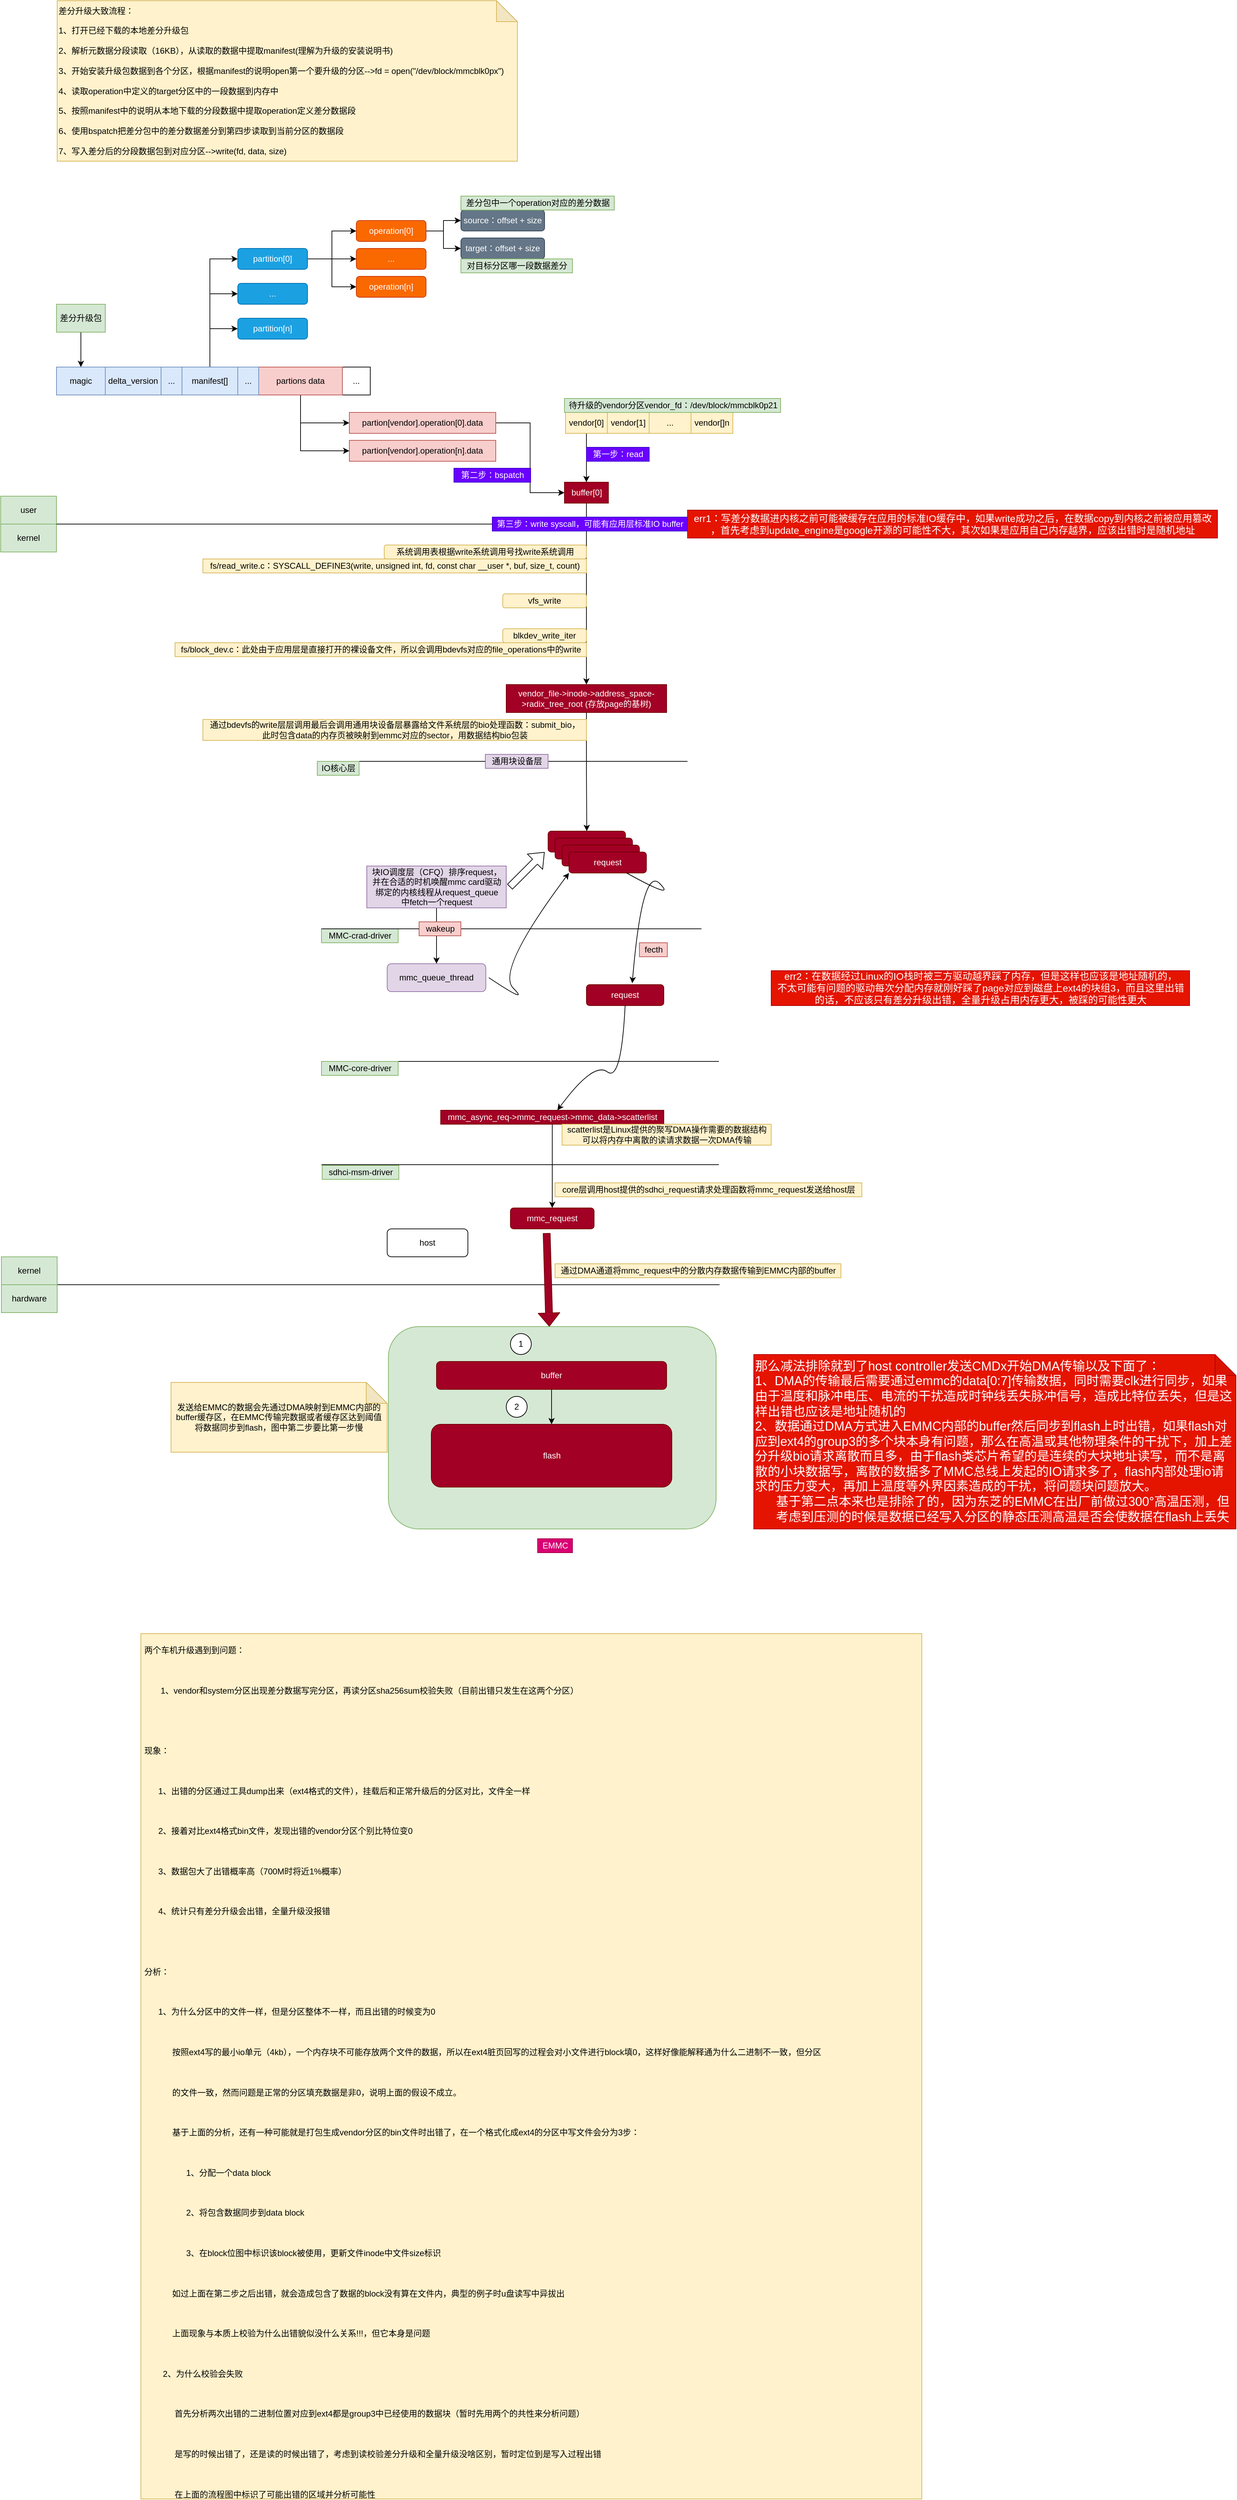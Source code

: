 <mxfile version="13.2.4" type="device" pages="3"><diagram id="-TXs8ulxOKAvftxljnng" name="ota流程"><mxGraphModel dx="2248" dy="1736" grid="1" gridSize="10" guides="1" tooltips="1" connect="1" arrows="1" fold="1" page="1" pageScale="1" pageWidth="827" pageHeight="1169" math="0" shadow="0"><root><mxCell id="0"/><mxCell id="1" parent="0"/><mxCell id="YxEpOczG9gwi0_U4BTuW-1" value="" style="endArrow=none;html=1;" parent="1" source="YxEpOczG9gwi0_U4BTuW-65" edge="1"><mxGeometry width="50" height="50" relative="1" as="geometry"><mxPoint y="280" as="sourcePoint"/><mxPoint x="827" y="280" as="targetPoint"/></mxGeometry></mxCell><mxCell id="YxEpOczG9gwi0_U4BTuW-2" value="user" style="text;html=1;strokeColor=#82b366;fillColor=#d5e8d4;align=center;verticalAlign=middle;whiteSpace=wrap;rounded=0;" parent="1" vertex="1"><mxGeometry x="-80" y="240" width="80" height="40" as="geometry"/></mxCell><mxCell id="YxEpOczG9gwi0_U4BTuW-5" value="kernel" style="text;html=1;strokeColor=#82b366;fillColor=#d5e8d4;align=center;verticalAlign=middle;whiteSpace=wrap;rounded=0;" parent="1" vertex="1"><mxGeometry x="-80" y="280" width="80" height="40" as="geometry"/></mxCell><mxCell id="YxEpOczG9gwi0_U4BTuW-8" value="magic" style="rounded=0;whiteSpace=wrap;html=1;fillColor=#dae8fc;strokeColor=#6c8ebf;" parent="1" vertex="1"><mxGeometry y="55" width="70" height="40" as="geometry"/></mxCell><mxCell id="YxEpOczG9gwi0_U4BTuW-9" value="delta_version" style="rounded=0;whiteSpace=wrap;html=1;fillColor=#dae8fc;strokeColor=#6c8ebf;" parent="1" vertex="1"><mxGeometry x="70" y="55" width="80" height="40" as="geometry"/></mxCell><mxCell id="YxEpOczG9gwi0_U4BTuW-10" value="..." style="rounded=0;whiteSpace=wrap;html=1;" parent="1" vertex="1"><mxGeometry x="410" y="55" width="40" height="40" as="geometry"/></mxCell><mxCell id="YxEpOczG9gwi0_U4BTuW-42" style="edgeStyle=orthogonalEdgeStyle;rounded=0;orthogonalLoop=1;jettySize=auto;html=1;exitX=0.5;exitY=1;exitDx=0;exitDy=0;entryX=0;entryY=0.5;entryDx=0;entryDy=0;" parent="1" source="YxEpOczG9gwi0_U4BTuW-11" target="YxEpOczG9gwi0_U4BTuW-41" edge="1"><mxGeometry relative="1" as="geometry"/></mxCell><mxCell id="YxEpOczG9gwi0_U4BTuW-44" style="edgeStyle=orthogonalEdgeStyle;rounded=0;orthogonalLoop=1;jettySize=auto;html=1;exitX=0.5;exitY=1;exitDx=0;exitDy=0;entryX=0;entryY=0.5;entryDx=0;entryDy=0;" parent="1" source="YxEpOczG9gwi0_U4BTuW-11" target="YxEpOczG9gwi0_U4BTuW-40" edge="1"><mxGeometry relative="1" as="geometry"/></mxCell><mxCell id="YxEpOczG9gwi0_U4BTuW-11" value="partions data" style="rounded=0;whiteSpace=wrap;html=1;fillColor=#f8cecc;strokeColor=#b85450;" parent="1" vertex="1"><mxGeometry x="290" y="55" width="120" height="40" as="geometry"/></mxCell><mxCell id="YxEpOczG9gwi0_U4BTuW-12" value="..." style="rounded=0;whiteSpace=wrap;html=1;fillColor=#dae8fc;strokeColor=#6c8ebf;" parent="1" vertex="1"><mxGeometry x="150" y="55" width="30" height="40" as="geometry"/></mxCell><mxCell id="YxEpOczG9gwi0_U4BTuW-20" style="edgeStyle=orthogonalEdgeStyle;rounded=0;orthogonalLoop=1;jettySize=auto;html=1;exitX=0.5;exitY=0;exitDx=0;exitDy=0;entryX=0;entryY=0.5;entryDx=0;entryDy=0;" parent="1" source="YxEpOczG9gwi0_U4BTuW-13" target="YxEpOczG9gwi0_U4BTuW-18" edge="1"><mxGeometry relative="1" as="geometry"/></mxCell><mxCell id="YxEpOczG9gwi0_U4BTuW-21" style="edgeStyle=orthogonalEdgeStyle;rounded=0;orthogonalLoop=1;jettySize=auto;html=1;entryX=0;entryY=0.5;entryDx=0;entryDy=0;" parent="1" source="YxEpOczG9gwi0_U4BTuW-13" target="YxEpOczG9gwi0_U4BTuW-17" edge="1"><mxGeometry relative="1" as="geometry"/></mxCell><mxCell id="YxEpOczG9gwi0_U4BTuW-22" style="edgeStyle=orthogonalEdgeStyle;rounded=0;orthogonalLoop=1;jettySize=auto;html=1;entryX=0;entryY=0.5;entryDx=0;entryDy=0;" parent="1" source="YxEpOczG9gwi0_U4BTuW-13" target="YxEpOczG9gwi0_U4BTuW-19" edge="1"><mxGeometry relative="1" as="geometry"/></mxCell><mxCell id="YxEpOczG9gwi0_U4BTuW-13" value="manifest[]" style="rounded=0;whiteSpace=wrap;html=1;fillColor=#dae8fc;strokeColor=#6c8ebf;" parent="1" vertex="1"><mxGeometry x="180" y="55" width="80" height="40" as="geometry"/></mxCell><mxCell id="YxEpOczG9gwi0_U4BTuW-14" value="..." style="rounded=0;whiteSpace=wrap;html=1;fillColor=#dae8fc;strokeColor=#6c8ebf;" parent="1" vertex="1"><mxGeometry x="260" y="55" width="30" height="40" as="geometry"/></mxCell><mxCell id="YxEpOczG9gwi0_U4BTuW-16" value="差分升级大致流程：&lt;br&gt;&lt;br&gt;1、打开已经下载的本地差分升级包&lt;br&gt;&lt;br&gt;2、解析元数据分段读取（16KB），从读取的数据中提取manifest(理解为升级的安装说明书)&lt;br&gt;&lt;br&gt;3、开始安装升级包数据到各个分区，根据manifest的说明open第一个要升级的分区--&amp;gt;fd = open(&quot;/dev/block/mmcblk0px&quot;)&lt;br&gt;&lt;br&gt;4、读取operation中定义的target分区中的一段数据到内存中&lt;br&gt;&lt;br&gt;5、按照manifest中的说明从本地下载的分段数据中提取operation定义差分数据段&lt;br&gt;&lt;br&gt;6、使用bspatch把差分包中的差分数据差分到第四步读取到当前分区的数据段&lt;br&gt;&lt;br&gt;7、写入差分后的分段数据包到对应分区--&amp;gt;write(fd, data, size)" style="shape=note;whiteSpace=wrap;html=1;backgroundOutline=1;darkOpacity=0.05;align=left;fillColor=#fff2cc;strokeColor=#d6b656;" parent="1" vertex="1"><mxGeometry x="1" y="-470" width="660" height="230" as="geometry"/></mxCell><mxCell id="YxEpOczG9gwi0_U4BTuW-26" style="edgeStyle=orthogonalEdgeStyle;rounded=0;orthogonalLoop=1;jettySize=auto;html=1;exitX=1;exitY=0.5;exitDx=0;exitDy=0;" parent="1" source="YxEpOczG9gwi0_U4BTuW-17" target="YxEpOczG9gwi0_U4BTuW-24" edge="1"><mxGeometry relative="1" as="geometry"/></mxCell><mxCell id="YxEpOczG9gwi0_U4BTuW-28" style="edgeStyle=orthogonalEdgeStyle;rounded=0;orthogonalLoop=1;jettySize=auto;html=1;entryX=0;entryY=0.5;entryDx=0;entryDy=0;" parent="1" source="YxEpOczG9gwi0_U4BTuW-17" target="YxEpOczG9gwi0_U4BTuW-23" edge="1"><mxGeometry relative="1" as="geometry"/></mxCell><mxCell id="YxEpOczG9gwi0_U4BTuW-29" style="edgeStyle=orthogonalEdgeStyle;rounded=0;orthogonalLoop=1;jettySize=auto;html=1;entryX=0;entryY=0.5;entryDx=0;entryDy=0;" parent="1" source="YxEpOczG9gwi0_U4BTuW-17" target="YxEpOczG9gwi0_U4BTuW-25" edge="1"><mxGeometry relative="1" as="geometry"/></mxCell><mxCell id="YxEpOczG9gwi0_U4BTuW-17" value="partition[0]" style="rounded=1;whiteSpace=wrap;html=1;fillColor=#1ba1e2;strokeColor=#006EAF;fontColor=#ffffff;" parent="1" vertex="1"><mxGeometry x="260" y="-115" width="100" height="30" as="geometry"/></mxCell><mxCell id="YxEpOczG9gwi0_U4BTuW-18" value="..." style="rounded=1;whiteSpace=wrap;html=1;fillColor=#1ba1e2;strokeColor=#006EAF;fontColor=#ffffff;" parent="1" vertex="1"><mxGeometry x="260" y="-65" width="100" height="30" as="geometry"/></mxCell><mxCell id="YxEpOczG9gwi0_U4BTuW-19" value="&lt;span&gt;partition[n]&lt;/span&gt;" style="rounded=1;whiteSpace=wrap;html=1;fillColor=#1ba1e2;strokeColor=#006EAF;fontColor=#ffffff;" parent="1" vertex="1"><mxGeometry x="260" y="-15" width="100" height="30" as="geometry"/></mxCell><mxCell id="YxEpOczG9gwi0_U4BTuW-46" style="edgeStyle=orthogonalEdgeStyle;rounded=0;orthogonalLoop=1;jettySize=auto;html=1;exitX=1;exitY=0.5;exitDx=0;exitDy=0;entryX=0;entryY=0.5;entryDx=0;entryDy=0;" parent="1" source="YxEpOczG9gwi0_U4BTuW-23" target="YxEpOczG9gwi0_U4BTuW-31" edge="1"><mxGeometry relative="1" as="geometry"/></mxCell><mxCell id="YxEpOczG9gwi0_U4BTuW-47" style="edgeStyle=orthogonalEdgeStyle;rounded=0;orthogonalLoop=1;jettySize=auto;html=1;entryX=0;entryY=0.5;entryDx=0;entryDy=0;" parent="1" source="YxEpOczG9gwi0_U4BTuW-23" target="YxEpOczG9gwi0_U4BTuW-45" edge="1"><mxGeometry relative="1" as="geometry"/></mxCell><mxCell id="YxEpOczG9gwi0_U4BTuW-23" value="operation[0]" style="rounded=1;whiteSpace=wrap;html=1;fillColor=#fa6800;strokeColor=#C73500;fontColor=#ffffff;" parent="1" vertex="1"><mxGeometry x="430" y="-155" width="100" height="30" as="geometry"/></mxCell><mxCell id="YxEpOczG9gwi0_U4BTuW-24" value="..." style="rounded=1;whiteSpace=wrap;html=1;fillColor=#fa6800;strokeColor=#C73500;fontColor=#ffffff;" parent="1" vertex="1"><mxGeometry x="430" y="-115" width="100" height="30" as="geometry"/></mxCell><mxCell id="YxEpOczG9gwi0_U4BTuW-25" value="operation[n]" style="rounded=1;whiteSpace=wrap;html=1;fillColor=#fa6800;strokeColor=#C73500;fontColor=#ffffff;" parent="1" vertex="1"><mxGeometry x="430" y="-75" width="100" height="30" as="geometry"/></mxCell><mxCell id="YxEpOczG9gwi0_U4BTuW-31" value="source：offset + size" style="rounded=1;whiteSpace=wrap;html=1;fillColor=#647687;strokeColor=#314354;fontColor=#ffffff;" parent="1" vertex="1"><mxGeometry x="580" y="-170" width="120" height="30" as="geometry"/></mxCell><mxCell id="YxEpOczG9gwi0_U4BTuW-37" style="edgeStyle=orthogonalEdgeStyle;rounded=0;orthogonalLoop=1;jettySize=auto;html=1;exitX=0.5;exitY=1;exitDx=0;exitDy=0;" parent="1" source="YxEpOczG9gwi0_U4BTuW-32" target="YxEpOczG9gwi0_U4BTuW-8" edge="1"><mxGeometry relative="1" as="geometry"/></mxCell><mxCell id="YxEpOczG9gwi0_U4BTuW-32" value="差分升级包" style="text;html=1;strokeColor=#82b366;fillColor=#d5e8d4;align=center;verticalAlign=middle;whiteSpace=wrap;rounded=0;" parent="1" vertex="1"><mxGeometry y="-35" width="70" height="40" as="geometry"/></mxCell><mxCell id="YxEpOczG9gwi0_U4BTuW-40" value="partion[vendor].operation[n].data" style="rounded=0;whiteSpace=wrap;html=1;fillColor=#f8cecc;strokeColor=#b85450;" parent="1" vertex="1"><mxGeometry x="420" y="160" width="210" height="30" as="geometry"/></mxCell><mxCell id="YxEpOczG9gwi0_U4BTuW-60" style="edgeStyle=orthogonalEdgeStyle;rounded=0;orthogonalLoop=1;jettySize=auto;html=1;entryX=0;entryY=0.5;entryDx=0;entryDy=0;" parent="1" source="YxEpOczG9gwi0_U4BTuW-41" target="YxEpOczG9gwi0_U4BTuW-58" edge="1"><mxGeometry relative="1" as="geometry"/></mxCell><mxCell id="YxEpOczG9gwi0_U4BTuW-41" value="partion[vendor].operation[0].data" style="rounded=0;whiteSpace=wrap;html=1;fillColor=#f8cecc;strokeColor=#b85450;" parent="1" vertex="1"><mxGeometry x="420" y="120" width="210" height="30" as="geometry"/></mxCell><mxCell id="YxEpOczG9gwi0_U4BTuW-45" value="target：offset + size" style="rounded=1;whiteSpace=wrap;html=1;fillColor=#647687;strokeColor=#314354;fontColor=#ffffff;" parent="1" vertex="1"><mxGeometry x="580" y="-130" width="120" height="30" as="geometry"/></mxCell><mxCell id="YxEpOczG9gwi0_U4BTuW-49" value="差分包中一个operation对应的差分数据" style="text;html=1;align=center;verticalAlign=middle;resizable=0;points=[];autosize=1;fillColor=#d5e8d4;strokeColor=#82b366;" parent="1" vertex="1"><mxGeometry x="580" y="-190" width="220" height="20" as="geometry"/></mxCell><mxCell id="YxEpOczG9gwi0_U4BTuW-50" value="对目标分区哪一段数据差分" style="text;html=1;align=center;verticalAlign=middle;resizable=0;points=[];autosize=1;fillColor=#d5e8d4;strokeColor=#82b366;" parent="1" vertex="1"><mxGeometry x="580" y="-100" width="160" height="20" as="geometry"/></mxCell><mxCell id="YxEpOczG9gwi0_U4BTuW-53" value="vendor[]n" style="rounded=0;whiteSpace=wrap;html=1;fillColor=#fff2cc;strokeColor=#d6b656;" parent="1" vertex="1"><mxGeometry x="910" y="120" width="60" height="30" as="geometry"/></mxCell><mxCell id="YxEpOczG9gwi0_U4BTuW-59" style="edgeStyle=orthogonalEdgeStyle;rounded=0;orthogonalLoop=1;jettySize=auto;html=1;exitX=0.5;exitY=1;exitDx=0;exitDy=0;entryX=0.5;entryY=0;entryDx=0;entryDy=0;" parent="1" source="YxEpOczG9gwi0_U4BTuW-54" target="YxEpOczG9gwi0_U4BTuW-58" edge="1"><mxGeometry relative="1" as="geometry"/></mxCell><mxCell id="YxEpOczG9gwi0_U4BTuW-54" value="vendor[0]" style="rounded=0;whiteSpace=wrap;html=1;fillColor=#fff2cc;strokeColor=#d6b656;" parent="1" vertex="1"><mxGeometry x="730" y="120" width="60" height="30" as="geometry"/></mxCell><mxCell id="YxEpOczG9gwi0_U4BTuW-55" value="vendor[1]" style="rounded=0;whiteSpace=wrap;html=1;fillColor=#fff2cc;strokeColor=#d6b656;" parent="1" vertex="1"><mxGeometry x="790" y="120" width="60" height="30" as="geometry"/></mxCell><mxCell id="YxEpOczG9gwi0_U4BTuW-56" value="..." style="rounded=0;whiteSpace=wrap;html=1;fillColor=#fff2cc;strokeColor=#d6b656;" parent="1" vertex="1"><mxGeometry x="850" y="120" width="60" height="30" as="geometry"/></mxCell><mxCell id="YxEpOczG9gwi0_U4BTuW-85" style="edgeStyle=orthogonalEdgeStyle;rounded=0;orthogonalLoop=1;jettySize=auto;html=1;exitX=0.5;exitY=1;exitDx=0;exitDy=0;entryX=0.5;entryY=0;entryDx=0;entryDy=0;" parent="1" source="YxEpOczG9gwi0_U4BTuW-58" target="YxEpOczG9gwi0_U4BTuW-80" edge="1"><mxGeometry relative="1" as="geometry"/></mxCell><mxCell id="YxEpOczG9gwi0_U4BTuW-58" value="buffer[0]" style="rounded=0;whiteSpace=wrap;html=1;fillColor=#a20025;strokeColor=#6F0000;fontColor=#ffffff;" parent="1" vertex="1"><mxGeometry x="728.5" y="220" width="63" height="30" as="geometry"/></mxCell><mxCell id="YxEpOczG9gwi0_U4BTuW-61" value="待升级的vendor分区vendor_fd：/dev/block/mmcblk0p21" style="text;html=1;align=center;verticalAlign=middle;resizable=0;points=[];autosize=1;fillColor=#d5e8d4;strokeColor=#82b366;" parent="1" vertex="1"><mxGeometry x="728.5" y="100" width="310" height="20" as="geometry"/></mxCell><mxCell id="YxEpOczG9gwi0_U4BTuW-62" value="第一步：read" style="text;html=1;align=center;verticalAlign=middle;resizable=0;points=[];autosize=1;fillColor=#6a00ff;strokeColor=#3700CC;fontColor=#ffffff;" parent="1" vertex="1"><mxGeometry x="760" y="170" width="90" height="20" as="geometry"/></mxCell><mxCell id="YxEpOczG9gwi0_U4BTuW-63" value="第二步：bspatch" style="text;html=1;align=center;verticalAlign=middle;resizable=0;points=[];autosize=1;fillColor=#6a00ff;strokeColor=#3700CC;fontColor=#ffffff;" parent="1" vertex="1"><mxGeometry x="570" y="200" width="110" height="20" as="geometry"/></mxCell><mxCell id="YxEpOczG9gwi0_U4BTuW-65" value="第三步：write syscall，可能有应用层标准IO buffer" style="text;html=1;align=center;verticalAlign=middle;resizable=0;points=[];autosize=1;fillColor=#6a00ff;strokeColor=#3700CC;fontColor=#ffffff;" parent="1" vertex="1"><mxGeometry x="625" y="270" width="280" height="20" as="geometry"/></mxCell><mxCell id="YxEpOczG9gwi0_U4BTuW-66" value="" style="endArrow=none;html=1;" parent="1" target="YxEpOczG9gwi0_U4BTuW-65" edge="1"><mxGeometry width="50" height="50" relative="1" as="geometry"><mxPoint y="280" as="sourcePoint"/><mxPoint x="827" y="280" as="targetPoint"/></mxGeometry></mxCell><mxCell id="YxEpOczG9gwi0_U4BTuW-67" value="vfs_write" style="rounded=1;whiteSpace=wrap;html=1;fillColor=#fff2cc;strokeColor=#d6b656;" parent="1" vertex="1"><mxGeometry x="640" y="380" width="120" height="20" as="geometry"/></mxCell><mxCell id="YxEpOczG9gwi0_U4BTuW-69" value="blkdev_write_iter" style="rounded=1;whiteSpace=wrap;html=1;fillColor=#fff2cc;strokeColor=#d6b656;" parent="1" vertex="1"><mxGeometry x="640" y="430" width="120" height="20" as="geometry"/></mxCell><mxCell id="YxEpOczG9gwi0_U4BTuW-71" value="系统调用表根据write系统调用号找write系统调用&lt;span&gt;&lt;br&gt;&lt;/span&gt;" style="rounded=1;whiteSpace=wrap;html=1;fillColor=#fff2cc;strokeColor=#d6b656;" parent="1" vertex="1"><mxGeometry x="470" y="310" width="290" height="20" as="geometry"/></mxCell><mxCell id="YxEpOczG9gwi0_U4BTuW-72" value="&lt;span&gt;fs/read_write.c：&lt;/span&gt;&lt;span&gt;SYSCALL_DEFINE3(write, unsigned int, fd, const char __user *, buf,&amp;nbsp;&lt;/span&gt;&lt;span&gt;size_t, count)&lt;/span&gt;" style="text;html=1;align=center;verticalAlign=middle;resizable=0;points=[];autosize=1;fillColor=#fff2cc;strokeColor=#d6b656;" parent="1" vertex="1"><mxGeometry x="210" y="330" width="550" height="20" as="geometry"/></mxCell><mxCell id="YxEpOczG9gwi0_U4BTuW-78" value="fs/block_dev.c：此处由于应用层是直接打开的裸设备文件，所以会调用bdevfs对应的file_operations中的write" style="text;html=1;align=center;verticalAlign=middle;resizable=0;points=[];autosize=1;fillColor=#fff2cc;strokeColor=#d6b656;" parent="1" vertex="1"><mxGeometry x="170" y="450" width="590" height="20" as="geometry"/></mxCell><mxCell id="YxEpOczG9gwi0_U4BTuW-89" style="edgeStyle=orthogonalEdgeStyle;rounded=0;orthogonalLoop=1;jettySize=auto;html=1;exitX=0.5;exitY=1;exitDx=0;exitDy=0;entryX=0.5;entryY=0;entryDx=0;entryDy=0;" parent="1" source="YxEpOczG9gwi0_U4BTuW-80" target="YxEpOczG9gwi0_U4BTuW-91" edge="1"><mxGeometry relative="1" as="geometry"><mxPoint x="760" y="620" as="targetPoint"/></mxGeometry></mxCell><mxCell id="YxEpOczG9gwi0_U4BTuW-80" value="vendor_file-&amp;gt;inode-&amp;gt;address_space-&amp;gt;radix_tree_root (存放page的基树)" style="rounded=0;whiteSpace=wrap;html=1;fillColor=#a20025;strokeColor=#6F0000;fontColor=#ffffff;" parent="1" vertex="1"><mxGeometry x="645" y="510" width="230" height="40" as="geometry"/></mxCell><mxCell id="YxEpOczG9gwi0_U4BTuW-84" value="" style="endArrow=none;html=1;" parent="1" source="YxEpOczG9gwi0_U4BTuW-86" edge="1"><mxGeometry width="50" height="50" relative="1" as="geometry"><mxPoint x="375" y="620" as="sourcePoint"/><mxPoint x="905" y="620" as="targetPoint"/></mxGeometry></mxCell><mxCell id="YxEpOczG9gwi0_U4BTuW-106" style="edgeStyle=orthogonalEdgeStyle;rounded=0;orthogonalLoop=1;jettySize=auto;html=1;entryX=0.5;entryY=0;entryDx=0;entryDy=0;" parent="1" source="YxEpOczG9gwi0_U4BTuW-88" target="YxEpOczG9gwi0_U4BTuW-98" edge="1"><mxGeometry relative="1" as="geometry"/></mxCell><mxCell id="YxEpOczG9gwi0_U4BTuW-88" value="块IO调度层（CFQ）排序request，&lt;br&gt;并在合适的时机唤醒mmc card驱动&lt;br&gt;绑定的内核线程从request_queue&lt;br&gt;中fetch一个request" style="text;html=1;align=center;verticalAlign=middle;resizable=0;points=[];autosize=1;fillColor=#e1d5e7;strokeColor=#9673a6;" parent="1" vertex="1"><mxGeometry x="445" y="770" width="200" height="60" as="geometry"/></mxCell><mxCell id="YxEpOczG9gwi0_U4BTuW-90" value="通过bdevfs的write层层调用最后会调用通用块设备层暴露给文件系统层的bio处理函数：submit_bio，&lt;br&gt;此时包含data的内存页被映射到emmc对应的sector，用数据结构bio包装" style="text;html=1;align=center;verticalAlign=middle;resizable=0;points=[];autosize=1;fillColor=#fff2cc;strokeColor=#d6b656;" parent="1" vertex="1"><mxGeometry x="210" y="560" width="550" height="30" as="geometry"/></mxCell><mxCell id="YxEpOczG9gwi0_U4BTuW-91" value="" style="rounded=1;whiteSpace=wrap;html=1;fillColor=#a20025;strokeColor=#6F0000;fontColor=#ffffff;" parent="1" vertex="1"><mxGeometry x="705" y="720" width="111" height="30" as="geometry"/></mxCell><mxCell id="YxEpOczG9gwi0_U4BTuW-92" value="" style="rounded=1;whiteSpace=wrap;html=1;fillColor=#a20025;strokeColor=#6F0000;fontColor=#ffffff;" parent="1" vertex="1"><mxGeometry x="715" y="730" width="111" height="30" as="geometry"/></mxCell><mxCell id="YxEpOczG9gwi0_U4BTuW-93" value="" style="rounded=1;whiteSpace=wrap;html=1;fillColor=#a20025;strokeColor=#6F0000;fontColor=#ffffff;" parent="1" vertex="1"><mxGeometry x="725" y="740" width="111" height="30" as="geometry"/></mxCell><mxCell id="YxEpOczG9gwi0_U4BTuW-94" value="request" style="rounded=1;whiteSpace=wrap;html=1;fillColor=#a20025;strokeColor=#6F0000;fontColor=#ffffff;" parent="1" vertex="1"><mxGeometry x="735" y="750" width="111" height="30" as="geometry"/></mxCell><mxCell id="YxEpOczG9gwi0_U4BTuW-86" value="通用块设备层" style="text;html=1;align=center;verticalAlign=middle;resizable=0;points=[];autosize=1;fillColor=#e1d5e7;strokeColor=#9673a6;" parent="1" vertex="1"><mxGeometry x="615" y="610" width="90" height="20" as="geometry"/></mxCell><mxCell id="YxEpOczG9gwi0_U4BTuW-95" value="" style="endArrow=none;html=1;" parent="1" target="YxEpOczG9gwi0_U4BTuW-86" edge="1"><mxGeometry width="50" height="50" relative="1" as="geometry"><mxPoint x="375" y="620" as="sourcePoint"/><mxPoint x="905" y="620" as="targetPoint"/></mxGeometry></mxCell><mxCell id="YxEpOczG9gwi0_U4BTuW-98" value="mmc_queue_thread" style="rounded=1;whiteSpace=wrap;html=1;fillColor=#e1d5e7;strokeColor=#9673a6;" parent="1" vertex="1"><mxGeometry x="474.25" y="910" width="141.5" height="40" as="geometry"/></mxCell><mxCell id="YxEpOczG9gwi0_U4BTuW-99" value="" style="endArrow=none;html=1;" parent="1" source="YxEpOczG9gwi0_U4BTuW-109" edge="1"><mxGeometry width="50" height="50" relative="1" as="geometry"><mxPoint x="380" y="860" as="sourcePoint"/><mxPoint x="925" y="860" as="targetPoint"/></mxGeometry></mxCell><mxCell id="YxEpOczG9gwi0_U4BTuW-101" value="request" style="rounded=1;whiteSpace=wrap;html=1;fillColor=#a20025;strokeColor=#6F0000;fontColor=#ffffff;" parent="1" vertex="1"><mxGeometry x="760" y="940" width="111" height="30" as="geometry"/></mxCell><mxCell id="YxEpOczG9gwi0_U4BTuW-105" value="" style="shape=flexArrow;endArrow=classic;html=1;" parent="1" edge="1"><mxGeometry width="50" height="50" relative="1" as="geometry"><mxPoint x="650" y="800" as="sourcePoint"/><mxPoint x="700" y="750" as="targetPoint"/></mxGeometry></mxCell><mxCell id="YxEpOczG9gwi0_U4BTuW-107" value="MMC-crad-driver" style="text;html=1;align=center;verticalAlign=middle;resizable=0;points=[];autosize=1;fillColor=#d5e8d4;strokeColor=#82b366;" parent="1" vertex="1"><mxGeometry x="380" y="860" width="110" height="20" as="geometry"/></mxCell><mxCell id="YxEpOczG9gwi0_U4BTuW-108" value="IO核心层" style="text;html=1;align=center;verticalAlign=middle;resizable=0;points=[];autosize=1;fillColor=#d5e8d4;strokeColor=#82b366;" parent="1" vertex="1"><mxGeometry x="374" y="620" width="60" height="20" as="geometry"/></mxCell><mxCell id="YxEpOczG9gwi0_U4BTuW-111" value="" style="curved=1;endArrow=classic;html=1;entryX=0;entryY=1;entryDx=0;entryDy=0;" parent="1" target="YxEpOczG9gwi0_U4BTuW-94" edge="1"><mxGeometry width="50" height="50" relative="1" as="geometry"><mxPoint x="620" y="930" as="sourcePoint"/><mxPoint x="680" y="920" as="targetPoint"/><Array as="points"><mxPoint x="680" y="970"/><mxPoint x="630" y="920"/></Array></mxGeometry></mxCell><mxCell id="YxEpOczG9gwi0_U4BTuW-109" value="wakeup" style="text;html=1;align=center;verticalAlign=middle;resizable=0;points=[];autosize=1;fillColor=#f8cecc;strokeColor=#b85450;" parent="1" vertex="1"><mxGeometry x="520" y="850" width="60" height="20" as="geometry"/></mxCell><mxCell id="YxEpOczG9gwi0_U4BTuW-118" value="" style="endArrow=none;html=1;" parent="1" target="YxEpOczG9gwi0_U4BTuW-109" edge="1"><mxGeometry width="50" height="50" relative="1" as="geometry"><mxPoint x="380" y="860" as="sourcePoint"/><mxPoint x="925" y="860" as="targetPoint"/></mxGeometry></mxCell><mxCell id="YxEpOczG9gwi0_U4BTuW-115" value="fecth" style="text;html=1;align=center;verticalAlign=middle;resizable=0;points=[];autosize=1;fillColor=#f8cecc;strokeColor=#b85450;" parent="1" vertex="1"><mxGeometry x="836" y="880" width="40" height="20" as="geometry"/></mxCell><mxCell id="YxEpOczG9gwi0_U4BTuW-121" value="" style="curved=1;endArrow=classic;html=1;entryX=0.592;entryY=-0.067;entryDx=0;entryDy=0;entryPerimeter=0;" parent="1" source="YxEpOczG9gwi0_U4BTuW-94" target="YxEpOczG9gwi0_U4BTuW-101" edge="1"><mxGeometry width="50" height="50" relative="1" as="geometry"><mxPoint x="840" y="820" as="sourcePoint"/><mxPoint x="890" y="770" as="targetPoint"/><Array as="points"><mxPoint x="890" y="820"/><mxPoint x="840" y="770"/></Array></mxGeometry></mxCell><mxCell id="YxEpOczG9gwi0_U4BTuW-123" value="" style="endArrow=none;html=1;" parent="1" edge="1"><mxGeometry width="50" height="50" relative="1" as="geometry"><mxPoint x="380" y="1050" as="sourcePoint"/><mxPoint x="950" y="1050" as="targetPoint"/></mxGeometry></mxCell><mxCell id="YxEpOczG9gwi0_U4BTuW-124" value="" style="endArrow=none;html=1;" parent="1" edge="1"><mxGeometry width="50" height="50" relative="1" as="geometry"><mxPoint x="380" y="1198" as="sourcePoint"/><mxPoint x="950" y="1198" as="targetPoint"/></mxGeometry></mxCell><mxCell id="YxEpOczG9gwi0_U4BTuW-125" value="" style="endArrow=none;html=1;" parent="1" edge="1"><mxGeometry width="50" height="50" relative="1" as="geometry"><mxPoint x="1" y="1370" as="sourcePoint"/><mxPoint x="951" y="1370" as="targetPoint"/></mxGeometry></mxCell><mxCell id="YxEpOczG9gwi0_U4BTuW-126" value="MMC-core-driver" style="text;html=1;align=center;verticalAlign=middle;resizable=0;points=[];autosize=1;fillColor=#d5e8d4;strokeColor=#82b366;" parent="1" vertex="1"><mxGeometry x="380" y="1050" width="110" height="20" as="geometry"/></mxCell><mxCell id="YxEpOczG9gwi0_U4BTuW-127" value="sdhci-msm-driver" style="text;html=1;align=center;verticalAlign=middle;resizable=0;points=[];autosize=1;fillColor=#d5e8d4;strokeColor=#82b366;" parent="1" vertex="1"><mxGeometry x="381" y="1199" width="110" height="20" as="geometry"/></mxCell><mxCell id="YxEpOczG9gwi0_U4BTuW-134" style="edgeStyle=orthogonalEdgeStyle;rounded=0;orthogonalLoop=1;jettySize=auto;html=1;" parent="1" source="YxEpOczG9gwi0_U4BTuW-128" target="YxEpOczG9gwi0_U4BTuW-133" edge="1"><mxGeometry relative="1" as="geometry"/></mxCell><mxCell id="YxEpOczG9gwi0_U4BTuW-128" value="mmc_async_req-&amp;gt;mmc_request-&amp;gt;mmc_data-&amp;gt;scatterlist" style="text;html=1;align=center;verticalAlign=middle;resizable=0;points=[];autosize=1;fillColor=#a20025;strokeColor=#6F0000;fontColor=#ffffff;" parent="1" vertex="1"><mxGeometry x="551" y="1120" width="320" height="20" as="geometry"/></mxCell><mxCell id="YxEpOczG9gwi0_U4BTuW-130" value="" style="curved=1;endArrow=classic;html=1;exitX=0.5;exitY=1;exitDx=0;exitDy=0;" parent="1" source="YxEpOczG9gwi0_U4BTuW-101" target="YxEpOczG9gwi0_U4BTuW-128" edge="1"><mxGeometry width="50" height="50" relative="1" as="geometry"><mxPoint x="580" y="1010" as="sourcePoint"/><mxPoint x="810" y="1030" as="targetPoint"/><Array as="points"><mxPoint x="810" y="1080"/><mxPoint x="770" y="1050"/></Array></mxGeometry></mxCell><mxCell id="YxEpOczG9gwi0_U4BTuW-131" value="scatterlist是Linux提供的聚写DMA操作需要的数据结构&lt;br&gt;可以将内存中离散的读请求数据一次DMA传输" style="text;html=1;align=center;verticalAlign=middle;resizable=0;points=[];autosize=1;fillColor=#fff2cc;strokeColor=#d6b656;" parent="1" vertex="1"><mxGeometry x="725" y="1140" width="300" height="30" as="geometry"/></mxCell><mxCell id="YxEpOczG9gwi0_U4BTuW-133" value="mmc_request" style="rounded=1;whiteSpace=wrap;html=1;fillColor=#a20025;strokeColor=#6F0000;fontColor=#ffffff;" parent="1" vertex="1"><mxGeometry x="651" y="1260" width="120" height="30" as="geometry"/></mxCell><mxCell id="YxEpOczG9gwi0_U4BTuW-135" value="core层调用host提供的sdhci_request请求处理函数将mmc_request发送给host层" style="text;html=1;align=center;verticalAlign=middle;resizable=0;points=[];autosize=1;fillColor=#fff2cc;strokeColor=#d6b656;" parent="1" vertex="1"><mxGeometry x="715" y="1224" width="440" height="20" as="geometry"/></mxCell><mxCell id="YxEpOczG9gwi0_U4BTuW-136" value="kernel" style="text;html=1;strokeColor=#82b366;fillColor=#d5e8d4;align=center;verticalAlign=middle;whiteSpace=wrap;rounded=0;" parent="1" vertex="1"><mxGeometry x="-79" y="1330" width="80" height="40" as="geometry"/></mxCell><mxCell id="YxEpOczG9gwi0_U4BTuW-137" value="hardware" style="text;html=1;strokeColor=#82b366;fillColor=#d5e8d4;align=center;verticalAlign=middle;whiteSpace=wrap;rounded=0;" parent="1" vertex="1"><mxGeometry x="-79" y="1370" width="80" height="40" as="geometry"/></mxCell><mxCell id="YxEpOczG9gwi0_U4BTuW-139" value="" style="rounded=1;whiteSpace=wrap;html=1;fillColor=#d5e8d4;strokeColor=#82b366;" parent="1" vertex="1"><mxGeometry x="476" y="1430" width="470" height="290" as="geometry"/></mxCell><mxCell id="YxEpOczG9gwi0_U4BTuW-140" value="flash" style="rounded=1;whiteSpace=wrap;html=1;fillColor=#a20025;strokeColor=#6F0000;fontColor=#ffffff;" parent="1" vertex="1"><mxGeometry x="537.5" y="1570" width="345" height="90" as="geometry"/></mxCell><mxCell id="YxEpOczG9gwi0_U4BTuW-141" value="host" style="rounded=1;whiteSpace=wrap;html=1;" parent="1" vertex="1"><mxGeometry x="474.25" y="1290" width="115.75" height="40" as="geometry"/></mxCell><mxCell id="YxEpOczG9gwi0_U4BTuW-148" style="edgeStyle=orthogonalEdgeStyle;rounded=0;orthogonalLoop=1;jettySize=auto;html=1;exitX=0.5;exitY=1;exitDx=0;exitDy=0;" parent="1" source="YxEpOczG9gwi0_U4BTuW-142" target="YxEpOczG9gwi0_U4BTuW-140" edge="1"><mxGeometry relative="1" as="geometry"/></mxCell><mxCell id="YxEpOczG9gwi0_U4BTuW-142" value="buffer" style="rounded=1;whiteSpace=wrap;html=1;fillColor=#a20025;strokeColor=#6F0000;fontColor=#ffffff;" parent="1" vertex="1"><mxGeometry x="545" y="1480" width="330" height="40" as="geometry"/></mxCell><mxCell id="YxEpOczG9gwi0_U4BTuW-143" value="" style="shape=flexArrow;endArrow=classic;html=1;exitX=0.433;exitY=1.2;exitDx=0;exitDy=0;exitPerimeter=0;fillColor=#a20025;strokeColor=#6F0000;" parent="1" source="YxEpOczG9gwi0_U4BTuW-133" target="YxEpOczG9gwi0_U4BTuW-139" edge="1"><mxGeometry width="50" height="50" relative="1" as="geometry"><mxPoint x="680" y="1390" as="sourcePoint"/><mxPoint x="703" y="1420" as="targetPoint"/></mxGeometry></mxCell><mxCell id="YxEpOczG9gwi0_U4BTuW-144" value="通过DMA通道将mmc_request中的分散内存数据传输到EMMC内部的buffer" style="text;html=1;align=center;verticalAlign=middle;resizable=0;points=[];autosize=1;fillColor=#fff2cc;strokeColor=#d6b656;" parent="1" vertex="1"><mxGeometry x="715" y="1340" width="410" height="20" as="geometry"/></mxCell><mxCell id="YxEpOczG9gwi0_U4BTuW-145" value="发送给EMMC的数据会先通过DMA映射到EMMC内部的&lt;br&gt;buffer缓存区，在EMMC传输完数据或者缓存区达到阈值&lt;br&gt;将数据同步到flash，图中第二步要比第一步慢" style="shape=note;whiteSpace=wrap;html=1;backgroundOutline=1;darkOpacity=0.05;fillColor=#fff2cc;strokeColor=#d6b656;" parent="1" vertex="1"><mxGeometry x="164.25" y="1510" width="310" height="100" as="geometry"/></mxCell><mxCell id="YxEpOczG9gwi0_U4BTuW-146" value="1" style="ellipse;whiteSpace=wrap;html=1;aspect=fixed;" parent="1" vertex="1"><mxGeometry x="651" y="1440" width="30" height="30" as="geometry"/></mxCell><mxCell id="YxEpOczG9gwi0_U4BTuW-147" value="2" style="ellipse;whiteSpace=wrap;html=1;aspect=fixed;" parent="1" vertex="1"><mxGeometry x="645" y="1530" width="30" height="30" as="geometry"/></mxCell><mxCell id="YxEpOczG9gwi0_U4BTuW-150" value="EMMC" style="text;html=1;align=center;verticalAlign=middle;resizable=0;points=[];autosize=1;fillColor=#d80073;strokeColor=#A50040;fontColor=#ffffff;" parent="1" vertex="1"><mxGeometry x="690" y="1734" width="50" height="20" as="geometry"/></mxCell><mxCell id="8czkojXExfAjugmz45jK-2" value="&lt;span&gt;&lt;font style=&quot;font-size: 14px&quot;&gt;err1：写差分数据进内核之前可能被缓存在应用的标准IO缓存中，如果write成功之后，在数据copy到内核之前被应用篡改&lt;br&gt;，首先考虑到update_engine是google开源的可能性不大，其次如果是应用自己内存越界，应该出错时是随机地址&lt;/font&gt;&lt;br&gt;&lt;/span&gt;" style="text;html=1;align=center;verticalAlign=middle;resizable=0;points=[];autosize=1;fillColor=#e51400;strokeColor=#B20000;fontColor=#ffffff;" parent="1" vertex="1"><mxGeometry x="905" y="260" width="760" height="40" as="geometry"/></mxCell><mxCell id="8czkojXExfAjugmz45jK-3" value="&lt;font style=&quot;font-size: 14px&quot;&gt;err2：在数据经过Linux的IO栈时被三方驱动越界踩了内存，但是这样也应该是地址随机的，&lt;br&gt;不太可能有问题的驱动每次分配内存就刚好踩了page对应到磁盘上ext4的块组3，而且这里出错&lt;br&gt;的话，不应该只有差分升级出错，全量升级占用内存更大，被踩的可能性更大&lt;br&gt;&lt;/font&gt;" style="text;html=1;align=center;verticalAlign=middle;resizable=0;points=[];autosize=1;fillColor=#e51400;strokeColor=#B20000;fontColor=#ffffff;" parent="1" vertex="1"><mxGeometry x="1025" y="920" width="600" height="50" as="geometry"/></mxCell><mxCell id="8czkojXExfAjugmz45jK-5" value="&lt;span style=&quot;font-size: 18px&quot;&gt;那么减法排除就到了host controller发送CMDx开始DMA传输以及下面了：&lt;br&gt;1、DMA的传输最后需要通过emmc的data[0:7]传输数据，同时需要clk进行同步，如果由于温度和脉冲电压、电流的干扰造成时钟线丢失脉冲信号，造成比特位丢失，但是这样出错也应该是地址随机的&lt;br&gt;2、数据通过DMA方式进入EMMC内部的buffer然后同步到flash上时出错，如果flash对应到ext4的group3的多个块本身有问题，那么在高温或其他物理条件的干扰下，加上差分升级bio请求离散而且多，由于flash类芯片希望的是连续的大块地址读写，而不是离散的小块数据写，离散的数据多了MMC总线上发起的IO请求多了，flash内部处理io请求的压力变大，再加上温度等外界因素造成的干扰，将问题块问题放大。&lt;br&gt;&amp;nbsp; &amp;nbsp; &amp;nbsp; 基于第二点本来也是排除了的，因为东芝的EMMC在出厂前做过300°高温压测，但&lt;br&gt;&amp;nbsp; &amp;nbsp; &amp;nbsp; 考虑到压测的时候是数据已经写入分区的静态压测高温是否会使数据在flash上丢失&lt;br&gt;&lt;/span&gt;" style="shape=note;whiteSpace=wrap;html=1;backgroundOutline=1;darkOpacity=0.05;fillColor=#e51400;strokeColor=#B20000;fontColor=#ffffff;align=left;" parent="1" vertex="1"><mxGeometry x="1000" y="1470" width="691.5" height="250" as="geometry"/></mxCell><mxCell id="jwziKOs-lsxEqcGfLdio-1" value="&lt;h1&gt;&lt;span style=&quot;font-size: 12px ; font-weight: 400&quot;&gt;两个车机升级遇到到问题：&lt;/span&gt;&lt;br style=&quot;font-size: 12px ; font-weight: 400&quot;&gt;&lt;br style=&quot;font-size: 12px ; font-weight: 400&quot;&gt;&lt;span style=&quot;font-size: 12px ; font-weight: 400&quot;&gt;&amp;nbsp; &amp;nbsp; &amp;nbsp; &amp;nbsp;1、vendor和system分区出现差分数据写完分区，再读分区sha256sum校验失败（目前出错只发生在这两个分区）&lt;/span&gt;&lt;br style=&quot;font-size: 12px ; font-weight: 400&quot;&gt;&lt;br style=&quot;font-size: 12px ; font-weight: 400&quot;&gt;&lt;br style=&quot;font-size: 12px ; font-weight: 400&quot;&gt;&lt;span style=&quot;font-size: 12px ; font-weight: 400&quot;&gt;现象：&lt;/span&gt;&lt;br style=&quot;font-size: 12px ; font-weight: 400&quot;&gt;&lt;span style=&quot;font-size: 12px ; font-weight: 400&quot;&gt;&amp;nbsp; &amp;nbsp; &amp;nbsp;&amp;nbsp;&lt;/span&gt;&lt;br style=&quot;font-size: 12px ; font-weight: 400&quot;&gt;&lt;span style=&quot;font-size: 12px ; font-weight: 400&quot;&gt;&amp;nbsp; &amp;nbsp; &amp;nbsp; 1、出错的分区通过工具dump出来（ext4格式的文件），挂载后和正常升级后的分区对比，文件全一样&lt;/span&gt;&lt;br style=&quot;font-size: 12px ; font-weight: 400&quot;&gt;&lt;span style=&quot;font-size: 12px ; font-weight: 400&quot;&gt;&amp;nbsp; &amp;nbsp;&amp;nbsp;&lt;/span&gt;&lt;br style=&quot;font-size: 12px ; font-weight: 400&quot;&gt;&lt;span style=&quot;font-size: 12px ; font-weight: 400&quot;&gt;&amp;nbsp; &amp;nbsp; &amp;nbsp; 2、接着对比ext4格式bin文件，发现出错的vendor分区个别比特位变0&lt;/span&gt;&lt;br style=&quot;font-size: 12px ; font-weight: 400&quot;&gt;&lt;br style=&quot;font-size: 12px ; font-weight: 400&quot;&gt;&lt;span style=&quot;font-size: 12px ; font-weight: 400&quot;&gt;&amp;nbsp; &amp;nbsp; &amp;nbsp; 3、数据包大了出错概率高（700M时将近1%概率）&lt;/span&gt;&lt;br style=&quot;font-size: 12px ; font-weight: 400&quot;&gt;&lt;br style=&quot;font-size: 12px ; font-weight: 400&quot;&gt;&lt;span style=&quot;font-size: 12px ; font-weight: 400&quot;&gt;&amp;nbsp; &amp;nbsp; &amp;nbsp; 4、统计只有差分升级会出错，全量升级没报错&lt;/span&gt;&lt;br style=&quot;font-size: 12px ; font-weight: 400&quot;&gt;&lt;br style=&quot;font-size: 12px ; font-weight: 400&quot;&gt;&lt;br style=&quot;font-size: 12px ; font-weight: 400&quot;&gt;&lt;span style=&quot;font-size: 12px ; font-weight: 400&quot;&gt;分析：&lt;/span&gt;&lt;br style=&quot;font-size: 12px ; font-weight: 400&quot;&gt;&lt;br style=&quot;font-size: 12px ; font-weight: 400&quot;&gt;&lt;span style=&quot;font-size: 12px ; font-weight: 400&quot;&gt;&amp;nbsp; &amp;nbsp; &amp;nbsp; 1、为什么分区中的文件一样，但是分区整体不一样，而且出错的时候变为0&lt;/span&gt;&lt;br style=&quot;font-size: 12px ; font-weight: 400&quot;&gt;&lt;span style=&quot;font-size: 12px ; font-weight: 400&quot;&gt;&amp;nbsp; &amp;nbsp; &amp;nbsp; &amp;nbsp; &amp;nbsp; &amp;nbsp;&amp;nbsp;&lt;/span&gt;&lt;br style=&quot;font-size: 12px ; font-weight: 400&quot;&gt;&lt;span style=&quot;font-size: 12px ; font-weight: 400&quot;&gt;&amp;nbsp; &amp;nbsp; &amp;nbsp; &amp;nbsp; &amp;nbsp; &amp;nbsp; 按照ext4写的最小io单元（4kb），一个内存块不可能存放两个文件的数据，所以在ext4脏页回写的过程会对小文件进行block填0，这样好像能解释通为什么二进制不一致，但分区&lt;/span&gt;&lt;br style=&quot;font-size: 12px ; font-weight: 400&quot;&gt;&lt;span style=&quot;font-size: 12px ; font-weight: 400&quot;&gt;&amp;nbsp; &amp;nbsp; &amp;nbsp; &amp;nbsp;&lt;/span&gt;&lt;br style=&quot;font-size: 12px ; font-weight: 400&quot;&gt;&lt;span style=&quot;font-size: 12px ; font-weight: 400&quot;&gt;&amp;nbsp; &amp;nbsp; &amp;nbsp; &amp;nbsp; &amp;nbsp; &amp;nbsp; 的文件一致，然而问题是正常的分区填充数据是非0，说明上面的假设不成立。&lt;/span&gt;&lt;br style=&quot;font-size: 12px ; font-weight: 400&quot;&gt;&lt;span style=&quot;font-size: 12px ; font-weight: 400&quot;&gt;&amp;nbsp; &amp;nbsp; &amp;nbsp; &amp;nbsp;&lt;/span&gt;&lt;br style=&quot;font-size: 12px ; font-weight: 400&quot;&gt;&lt;span style=&quot;font-size: 12px ; font-weight: 400&quot;&gt;&amp;nbsp; &amp;nbsp; &amp;nbsp; &amp;nbsp; &amp;nbsp; &amp;nbsp; 基于上面的分析，还有一种可能就是打包生成vendor分区的bin文件时出错了，在一个格式化成ext4的分区中写文件会分为3步：&lt;/span&gt;&lt;br style=&quot;font-size: 12px ; font-weight: 400&quot;&gt;&lt;span style=&quot;font-size: 12px ; font-weight: 400&quot;&gt;&amp;nbsp;&lt;/span&gt;&lt;br style=&quot;font-size: 12px ; font-weight: 400&quot;&gt;&lt;span style=&quot;font-size: 12px ; font-weight: 400&quot;&gt;&amp;nbsp; &amp;nbsp; &amp;nbsp; &amp;nbsp; &amp;nbsp; &amp;nbsp; &amp;nbsp; &amp;nbsp; &amp;nbsp; 1、分配一个data block&lt;/span&gt;&lt;br style=&quot;font-size: 12px ; font-weight: 400&quot;&gt;&lt;br style=&quot;font-size: 12px ; font-weight: 400&quot;&gt;&lt;span style=&quot;font-size: 12px ; font-weight: 400&quot;&gt;&amp;nbsp; &amp;nbsp; &amp;nbsp; &amp;nbsp; &amp;nbsp; &amp;nbsp; &amp;nbsp; &amp;nbsp; &amp;nbsp; 2、将包含数据同步到data block&lt;/span&gt;&lt;br style=&quot;font-size: 12px ; font-weight: 400&quot;&gt;&lt;span style=&quot;font-size: 12px ; font-weight: 400&quot;&gt;&amp;nbsp;&lt;/span&gt;&lt;br style=&quot;font-size: 12px ; font-weight: 400&quot;&gt;&lt;span style=&quot;font-size: 12px ; font-weight: 400&quot;&gt;&amp;nbsp; &amp;nbsp; &amp;nbsp; &amp;nbsp; &amp;nbsp; &amp;nbsp; &amp;nbsp; &amp;nbsp; &amp;nbsp; 3、在block位图中标识该block被使用，更新文件inode中文件size标识&lt;/span&gt;&lt;br style=&quot;font-size: 12px ; font-weight: 400&quot;&gt;&lt;br style=&quot;font-size: 12px ; font-weight: 400&quot;&gt;&lt;span style=&quot;font-size: 12px ; font-weight: 400&quot;&gt;&amp;nbsp; &amp;nbsp; &amp;nbsp; &amp;nbsp; &amp;nbsp; &amp;nbsp; 如过上面在第二步之后出错，就会造成包含了数据的block没有算在文件内，典型的例子时u盘读写中异拔出&lt;/span&gt;&lt;br style=&quot;font-size: 12px ; font-weight: 400&quot;&gt;&lt;br style=&quot;font-size: 12px ; font-weight: 400&quot;&gt;&lt;span style=&quot;font-size: 12px ; font-weight: 400&quot;&gt;&amp;nbsp; &amp;nbsp; &amp;nbsp; &amp;nbsp; &amp;nbsp; &amp;nbsp; 上面现象与本质上校验为什么出错貌似没什么关系!!!，但它本身是问题&lt;/span&gt;&lt;br style=&quot;font-size: 12px ; font-weight: 400&quot;&gt;&lt;br style=&quot;font-size: 12px ; font-weight: 400&quot;&gt;&lt;span style=&quot;font-size: 12px ; font-weight: 400&quot;&gt;&amp;nbsp; &amp;nbsp; &amp;nbsp; &amp;nbsp; 2、为什么校验会失败&lt;/span&gt;&lt;br style=&quot;font-size: 12px ; font-weight: 400&quot;&gt;&lt;br style=&quot;font-size: 12px ; font-weight: 400&quot;&gt;&lt;span style=&quot;font-size: 12px ; font-weight: 400&quot;&gt;&amp;nbsp; &amp;nbsp; &amp;nbsp; &amp;nbsp; &amp;nbsp; &amp;nbsp; &amp;nbsp;首先分析两次出错的二进制位置对应到ext4都是group3中已经使用的数据块（暂时先用两个的共性来分析问题）&lt;/span&gt;&lt;br style=&quot;font-size: 12px ; font-weight: 400&quot;&gt;&lt;span style=&quot;font-size: 12px ; font-weight: 400&quot;&gt;&amp;nbsp;&lt;/span&gt;&lt;br style=&quot;font-size: 12px ; font-weight: 400&quot;&gt;&lt;span style=&quot;font-size: 12px ; font-weight: 400&quot;&gt;&amp;nbsp; &amp;nbsp; &amp;nbsp; &amp;nbsp; &amp;nbsp; &amp;nbsp; &amp;nbsp;是写的时候出错了，还是读的时候出错了，考虑到读校验差分升级和全量升级没啥区别，暂时定位到是写入过程出错&lt;/span&gt;&lt;br style=&quot;font-size: 12px ; font-weight: 400&quot;&gt;&lt;span style=&quot;font-size: 12px ; font-weight: 400&quot;&gt;&amp;nbsp;&lt;/span&gt;&lt;br style=&quot;font-size: 12px ; font-weight: 400&quot;&gt;&lt;span style=&quot;font-size: 12px ; font-weight: 400&quot;&gt;&amp;nbsp; &amp;nbsp; &amp;nbsp; &amp;nbsp; &amp;nbsp; &amp;nbsp; &amp;nbsp;在上面的流程图中标识了可能出错的区域并分析可能性&lt;/span&gt;&lt;br style=&quot;font-size: 12px ; font-weight: 400&quot;&gt;&lt;span style=&quot;font-size: 12px ; font-weight: 400&quot;&gt;&amp;nbsp; &amp;nbsp; &amp;nbsp; &amp;nbsp; &amp;nbsp; &amp;nbsp;&amp;nbsp;&lt;/span&gt;&lt;br&gt;&lt;/h1&gt;" style="text;html=1;strokeColor=#d6b656;fillColor=#fff2cc;spacing=5;spacingTop=-20;whiteSpace=wrap;overflow=hidden;rounded=0;" parent="1" vertex="1"><mxGeometry x="121" y="1870" width="1120" height="1240" as="geometry"/></mxCell></root></mxGraphModel></diagram><diagram id="oiAUaje51ibSoK-_hBW1" name="ext4-layout"><mxGraphModel dx="1595" dy="1651" grid="1" gridSize="10" guides="1" tooltips="1" connect="1" arrows="1" fold="1" page="1" pageScale="1" pageWidth="827" pageHeight="1169" math="0" shadow="0"><root><mxCell id="B25UPAIJHuc5QfeYZ0PD-0"/><mxCell id="B25UPAIJHuc5QfeYZ0PD-1" parent="B25UPAIJHuc5QfeYZ0PD-0"/><mxCell id="B25UPAIJHuc5QfeYZ0PD-2" value="启动块" style="rounded=0;whiteSpace=wrap;html=1;" parent="B25UPAIJHuc5QfeYZ0PD-1" vertex="1"><mxGeometry x="-658" y="-1110" width="75" height="90" as="geometry"/></mxCell><mxCell id="B25UPAIJHuc5QfeYZ0PD-3" style="edgeStyle=orthogonalEdgeStyle;rounded=0;orthogonalLoop=1;jettySize=auto;html=1;exitX=1;exitY=1;exitDx=0;exitDy=0;entryX=1;entryY=0;entryDx=0;entryDy=0;" parent="B25UPAIJHuc5QfeYZ0PD-1" source="B25UPAIJHuc5QfeYZ0PD-5" target="B25UPAIJHuc5QfeYZ0PD-16" edge="1"><mxGeometry relative="1" as="geometry"/></mxCell><mxCell id="B25UPAIJHuc5QfeYZ0PD-4" style="edgeStyle=orthogonalEdgeStyle;rounded=0;orthogonalLoop=1;jettySize=auto;html=1;exitX=0;exitY=1;exitDx=0;exitDy=0;entryX=0;entryY=0;entryDx=0;entryDy=0;" parent="B25UPAIJHuc5QfeYZ0PD-1" source="B25UPAIJHuc5QfeYZ0PD-5" target="B25UPAIJHuc5QfeYZ0PD-10" edge="1"><mxGeometry relative="1" as="geometry"/></mxCell><mxCell id="B25UPAIJHuc5QfeYZ0PD-5" value="块组0" style="rounded=0;whiteSpace=wrap;html=1;" parent="B25UPAIJHuc5QfeYZ0PD-1" vertex="1"><mxGeometry x="-583" y="-1110" width="145" height="90" as="geometry"/></mxCell><mxCell id="B25UPAIJHuc5QfeYZ0PD-6" value="块组1" style="rounded=0;whiteSpace=wrap;html=1;" parent="B25UPAIJHuc5QfeYZ0PD-1" vertex="1"><mxGeometry x="-438" y="-1110" width="110" height="90" as="geometry"/></mxCell><mxCell id="B25UPAIJHuc5QfeYZ0PD-7" value="..." style="rounded=0;whiteSpace=wrap;html=1;" parent="B25UPAIJHuc5QfeYZ0PD-1" vertex="1"><mxGeometry x="-328" y="-1110" width="110" height="90" as="geometry"/></mxCell><mxCell id="B25UPAIJHuc5QfeYZ0PD-8" value="块组n" style="rounded=0;whiteSpace=wrap;html=1;" parent="B25UPAIJHuc5QfeYZ0PD-1" vertex="1"><mxGeometry x="-218" y="-1110" width="150" height="90" as="geometry"/></mxCell><mxCell id="B25UPAIJHuc5QfeYZ0PD-9" value="&lt;meta http-equiv=&quot;content-type&quot; content=&quot;text/html; charset=utf-8&quot; style=&quot;&quot;&gt;&lt;span style=&quot;font-family: Helvetica; font-size: 12px; font-style: normal; font-variant-ligatures: normal; font-variant-caps: normal; font-weight: 400; letter-spacing: normal; orphans: 2; text-align: center; text-indent: 0px; text-transform: none; widows: 2; word-spacing: 0px; -webkit-text-stroke-width: 0px; background-color: rgb(248, 249, 250); text-decoration-style: initial; text-decoration-color: initial; float: none; display: inline !important;&quot;&gt;1024字节&lt;/span&gt;" style="text;whiteSpace=wrap;html=1;" parent="B25UPAIJHuc5QfeYZ0PD-1" vertex="1"><mxGeometry x="-658" y="-1140" width="80" height="30" as="geometry"/></mxCell><mxCell id="B25UPAIJHuc5QfeYZ0PD-10" value="超级块" style="rounded=0;whiteSpace=wrap;html=1;" parent="B25UPAIJHuc5QfeYZ0PD-1" vertex="1"><mxGeometry x="-658" y="-920" width="80" height="60" as="geometry"/></mxCell><mxCell id="B25UPAIJHuc5QfeYZ0PD-11" value="块组描述符" style="rounded=0;whiteSpace=wrap;html=1;" parent="B25UPAIJHuc5QfeYZ0PD-1" vertex="1"><mxGeometry x="-578" y="-920" width="90" height="60" as="geometry"/></mxCell><mxCell id="B25UPAIJHuc5QfeYZ0PD-12" value="保留GDT" style="rounded=0;whiteSpace=wrap;html=1;" parent="B25UPAIJHuc5QfeYZ0PD-1" vertex="1"><mxGeometry x="-488" y="-920" width="90" height="60" as="geometry"/></mxCell><mxCell id="B25UPAIJHuc5QfeYZ0PD-13" value="块位图" style="rounded=0;whiteSpace=wrap;html=1;" parent="B25UPAIJHuc5QfeYZ0PD-1" vertex="1"><mxGeometry x="-398" y="-920" width="90" height="60" as="geometry"/></mxCell><mxCell id="B25UPAIJHuc5QfeYZ0PD-14" value="inode位图" style="rounded=0;whiteSpace=wrap;html=1;" parent="B25UPAIJHuc5QfeYZ0PD-1" vertex="1"><mxGeometry x="-308" y="-920" width="80" height="60" as="geometry"/></mxCell><mxCell id="B25UPAIJHuc5QfeYZ0PD-15" value="inode表" style="rounded=0;whiteSpace=wrap;html=1;" parent="B25UPAIJHuc5QfeYZ0PD-1" vertex="1"><mxGeometry x="-228" y="-920" width="70" height="60" as="geometry"/></mxCell><mxCell id="B25UPAIJHuc5QfeYZ0PD-16" value="数据块" style="rounded=0;whiteSpace=wrap;html=1;" parent="B25UPAIJHuc5QfeYZ0PD-1" vertex="1"><mxGeometry x="-158" y="-920" width="90" height="60" as="geometry"/></mxCell><mxCell id="B25UPAIJHuc5QfeYZ0PD-17" value="一个块" style="text;html=1;align=center;verticalAlign=middle;resizable=0;points=[];autosize=1;" parent="B25UPAIJHuc5QfeYZ0PD-1" vertex="1"><mxGeometry x="-645.5" y="-850" width="50" height="20" as="geometry"/></mxCell><mxCell id="B25UPAIJHuc5QfeYZ0PD-18" value="一个块" style="text;html=1;align=center;verticalAlign=middle;resizable=0;points=[];autosize=1;" parent="B25UPAIJHuc5QfeYZ0PD-1" vertex="1"><mxGeometry x="-558" y="-850" width="50" height="20" as="geometry"/></mxCell><mxCell id="B25UPAIJHuc5QfeYZ0PD-19" value="94个块" style="text;html=1;align=center;verticalAlign=middle;resizable=0;points=[];autosize=1;" parent="B25UPAIJHuc5QfeYZ0PD-1" vertex="1"><mxGeometry x="-468" y="-850" width="50" height="20" as="geometry"/></mxCell><mxCell id="B25UPAIJHuc5QfeYZ0PD-20" value="一个块" style="text;html=1;align=center;verticalAlign=middle;resizable=0;points=[];autosize=1;" parent="B25UPAIJHuc5QfeYZ0PD-1" vertex="1"><mxGeometry x="-378" y="-850" width="50" height="20" as="geometry"/></mxCell><mxCell id="B25UPAIJHuc5QfeYZ0PD-21" value="一个块" style="text;html=1;align=center;verticalAlign=middle;resizable=0;points=[];autosize=1;" parent="B25UPAIJHuc5QfeYZ0PD-1" vertex="1"><mxGeometry x="-293" y="-850" width="50" height="20" as="geometry"/></mxCell><mxCell id="B25UPAIJHuc5QfeYZ0PD-22" value="n个块" style="text;html=1;align=center;verticalAlign=middle;resizable=0;points=[];autosize=1;" parent="B25UPAIJHuc5QfeYZ0PD-1" vertex="1"><mxGeometry x="-218" y="-850" width="50" height="20" as="geometry"/></mxCell><mxCell id="B25UPAIJHuc5QfeYZ0PD-23" value="n个块" style="text;html=1;align=center;verticalAlign=middle;resizable=0;points=[];autosize=1;" parent="B25UPAIJHuc5QfeYZ0PD-1" vertex="1"><mxGeometry x="-138" y="-850" width="50" height="20" as="geometry"/></mxCell><mxCell id="B25UPAIJHuc5QfeYZ0PD-24" value="EXT4-LAYOUT" style="text;html=1;align=center;verticalAlign=middle;resizable=0;points=[];autosize=1;fillColor=#33FF33;" parent="B25UPAIJHuc5QfeYZ0PD-1" vertex="1"><mxGeometry x="-770" y="-1110" width="100" height="20" as="geometry"/></mxCell></root></mxGraphModel></diagram><diagram id="q2flUVV3CGLiAET6-BNw" name="目前的解决方案"><mxGraphModel dx="768" dy="482" grid="1" gridSize="10" guides="1" tooltips="1" connect="1" arrows="1" fold="1" page="1" pageScale="1" pageWidth="827" pageHeight="1169" math="0" shadow="0"><root><mxCell id="VWv67fhTLWhyJyW5gvBX-0"/><mxCell id="VWv67fhTLWhyJyW5gvBX-1" parent="VWv67fhTLWhyJyW5gvBX-0"/><mxCell id="VWv67fhTLWhyJyW5gvBX-3" value="&lt;h1&gt;定位思路：&lt;/h1&gt;&lt;div&gt;&lt;br&gt;&lt;/div&gt;&lt;div&gt;&lt;font style=&quot;font-size: 14px&quot;&gt;1、在白天温度高的时候OTA循环升降级进行实车压测（由于实验室不复现）&lt;/font&gt;&lt;/div&gt;&lt;div&gt;&lt;font size=&quot;3&quot;&gt;&lt;br&gt;&lt;/font&gt;&lt;/div&gt;&lt;div&gt;&lt;font size=&quot;3&quot;&gt;2、如果第一步能压测稳定复现，可以修改update_engine代码将写方式修改为dio，每次写入一个operation的数据就回读，判断是否总是在同一个块组上出错&lt;/font&gt;&lt;/div&gt;&lt;div&gt;&lt;font size=&quot;3&quot;&gt;&lt;br&gt;&lt;/font&gt;&lt;/div&gt;&lt;div&gt;&lt;font size=&quot;3&quot;&gt;3、如果第二步是预期，基本可以断定是emmc本身受环境以及IO压力的影响造成同步buffer数据到flash出错&lt;/font&gt;&lt;/div&gt;" style="text;html=1;strokeColor=#d6b656;fillColor=#fff2cc;spacing=5;spacingTop=-20;whiteSpace=wrap;overflow=hidden;rounded=0;" parent="VWv67fhTLWhyJyW5gvBX-1" vertex="1"><mxGeometry x="90" y="140" width="840" height="230" as="geometry"/></mxCell></root></mxGraphModel></diagram></mxfile>